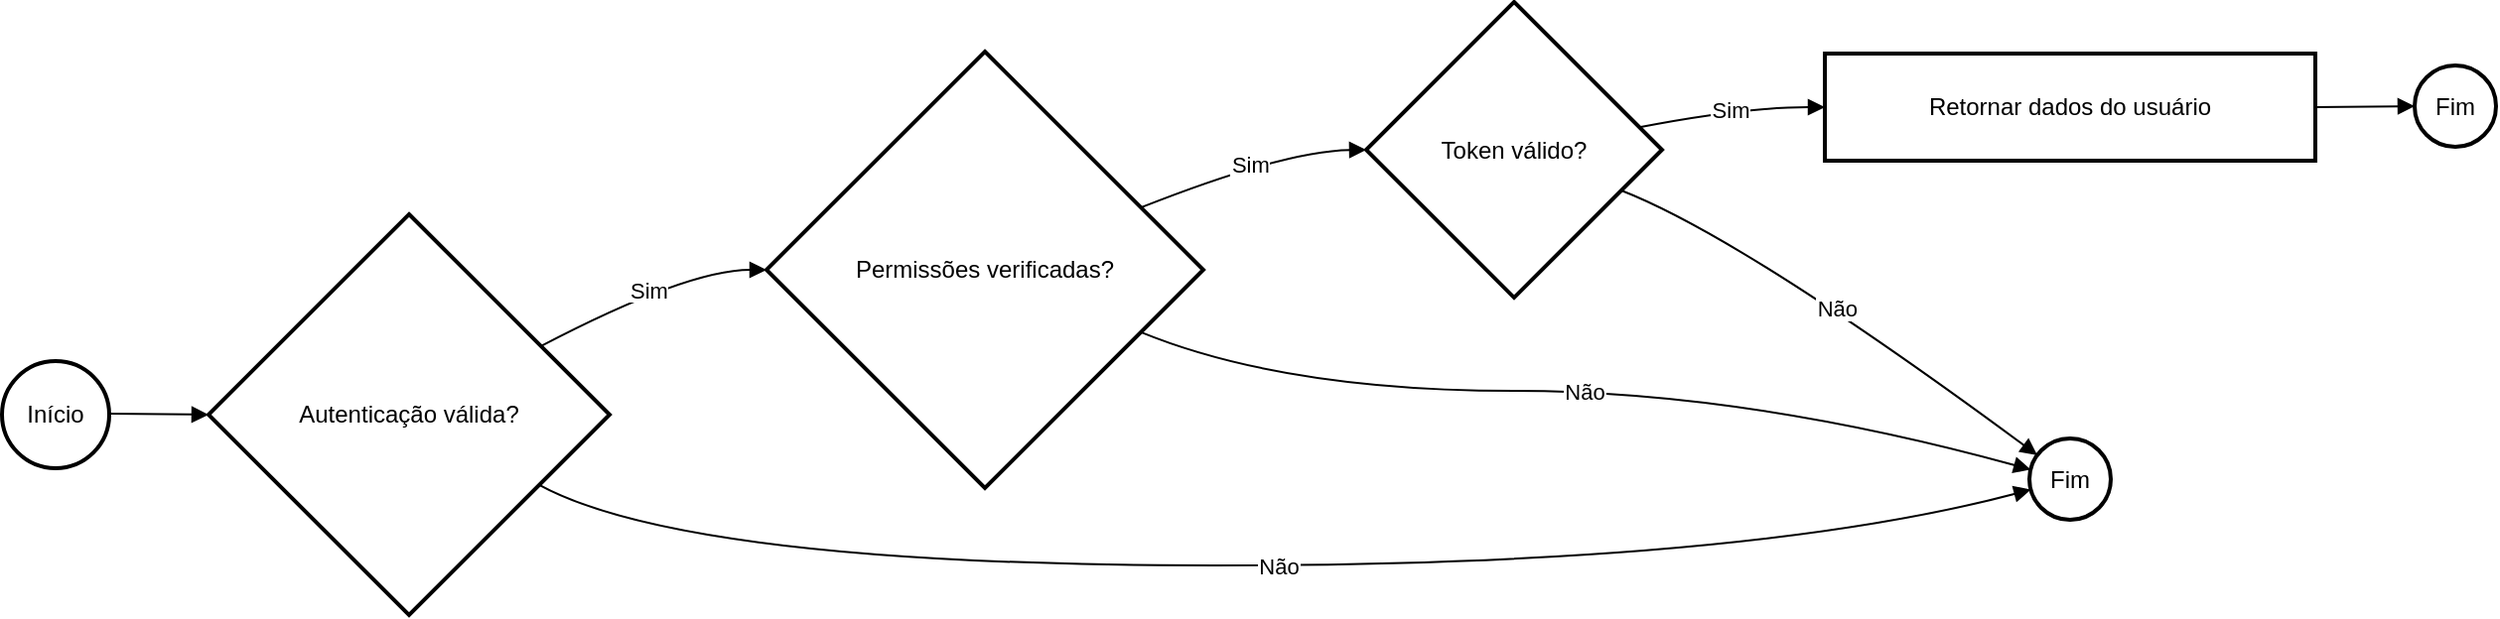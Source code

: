 <mxfile version="26.0.14">
  <diagram name="Página-1" id="6kBgaTlQA-a20U5YouTr">
    <mxGraphModel>
      <root>
        <mxCell id="0" />
        <mxCell id="1" parent="0" />
        <mxCell id="2" value="Início" style="ellipse;aspect=fixed;strokeWidth=2;whiteSpace=wrap;" vertex="1" parent="1">
          <mxGeometry x="8" y="189" width="54" height="54" as="geometry" />
        </mxCell>
        <mxCell id="3" value="Autenticação válida?" style="rhombus;strokeWidth=2;whiteSpace=wrap;" vertex="1" parent="1">
          <mxGeometry x="112" y="115" width="202" height="202" as="geometry" />
        </mxCell>
        <mxCell id="4" value="Permissões verificadas?" style="rhombus;strokeWidth=2;whiteSpace=wrap;" vertex="1" parent="1">
          <mxGeometry x="393" y="33" width="220" height="220" as="geometry" />
        </mxCell>
        <mxCell id="5" value="Token válido?" style="rhombus;strokeWidth=2;whiteSpace=wrap;" vertex="1" parent="1">
          <mxGeometry x="695" y="8" width="149" height="149" as="geometry" />
        </mxCell>
        <mxCell id="6" value="Retornar dados do usuário" style="whiteSpace=wrap;strokeWidth=2;" vertex="1" parent="1">
          <mxGeometry x="926" y="34" width="247" height="54" as="geometry" />
        </mxCell>
        <mxCell id="7" value="Fim" style="ellipse;aspect=fixed;strokeWidth=2;whiteSpace=wrap;" vertex="1" parent="1">
          <mxGeometry x="1223" y="40" width="41" height="41" as="geometry" />
        </mxCell>
        <mxCell id="8" value="Fim" style="ellipse;aspect=fixed;strokeWidth=2;whiteSpace=wrap;" vertex="1" parent="1">
          <mxGeometry x="1029" y="228" width="41" height="41" as="geometry" />
        </mxCell>
        <mxCell id="9" value="" style="curved=1;startArrow=none;endArrow=block;exitX=1;exitY=0.49;entryX=0;entryY=0.5;" edge="1" parent="1" source="2" target="3">
          <mxGeometry relative="1" as="geometry">
            <Array as="points" />
          </mxGeometry>
        </mxCell>
        <mxCell id="10" value="Sim" style="curved=1;startArrow=none;endArrow=block;exitX=1;exitY=0.24;entryX=0;entryY=0.5;" edge="1" parent="1" source="3" target="4">
          <mxGeometry relative="1" as="geometry">
            <Array as="points">
              <mxPoint x="353" y="143" />
            </Array>
          </mxGeometry>
        </mxCell>
        <mxCell id="11" value="Sim" style="curved=1;startArrow=none;endArrow=block;exitX=1;exitY=0.3;entryX=0;entryY=0.5;" edge="1" parent="1" source="4" target="5">
          <mxGeometry relative="1" as="geometry">
            <Array as="points">
              <mxPoint x="654" y="83" />
            </Array>
          </mxGeometry>
        </mxCell>
        <mxCell id="12" value="Sim" style="curved=1;startArrow=none;endArrow=block;exitX=1;exitY=0.41;entryX=0;entryY=0.5;" edge="1" parent="1" source="5" target="6">
          <mxGeometry relative="1" as="geometry">
            <Array as="points">
              <mxPoint x="885" y="61" />
            </Array>
          </mxGeometry>
        </mxCell>
        <mxCell id="13" value="" style="curved=1;startArrow=none;endArrow=block;exitX=1;exitY=0.5;entryX=-0.01;entryY=0.51;" edge="1" parent="1" source="6" target="7">
          <mxGeometry relative="1" as="geometry">
            <Array as="points" />
          </mxGeometry>
        </mxCell>
        <mxCell id="14" value="Não" style="curved=1;startArrow=none;endArrow=block;exitX=1;exitY=0.77;entryX=-0.01;entryY=0.64;" edge="1" parent="1" source="3" target="8">
          <mxGeometry relative="1" as="geometry">
            <Array as="points">
              <mxPoint x="353" y="292" />
              <mxPoint x="885" y="292" />
            </Array>
          </mxGeometry>
        </mxCell>
        <mxCell id="15" value="Não" style="curved=1;startArrow=none;endArrow=block;exitX=1;exitY=0.7;entryX=-0.01;entryY=0.37;" edge="1" parent="1" source="4" target="8">
          <mxGeometry relative="1" as="geometry">
            <Array as="points">
              <mxPoint x="654" y="204" />
              <mxPoint x="885" y="204" />
            </Array>
          </mxGeometry>
        </mxCell>
        <mxCell id="16" value="Não" style="curved=1;startArrow=none;endArrow=block;exitX=1;exitY=0.69;entryX=-0.01;entryY=0.13;" edge="1" parent="1" source="5" target="8">
          <mxGeometry relative="1" as="geometry">
            <Array as="points">
              <mxPoint x="885" y="127" />
            </Array>
          </mxGeometry>
        </mxCell>
      </root>
    </mxGraphModel>
  </diagram>
</mxfile>
